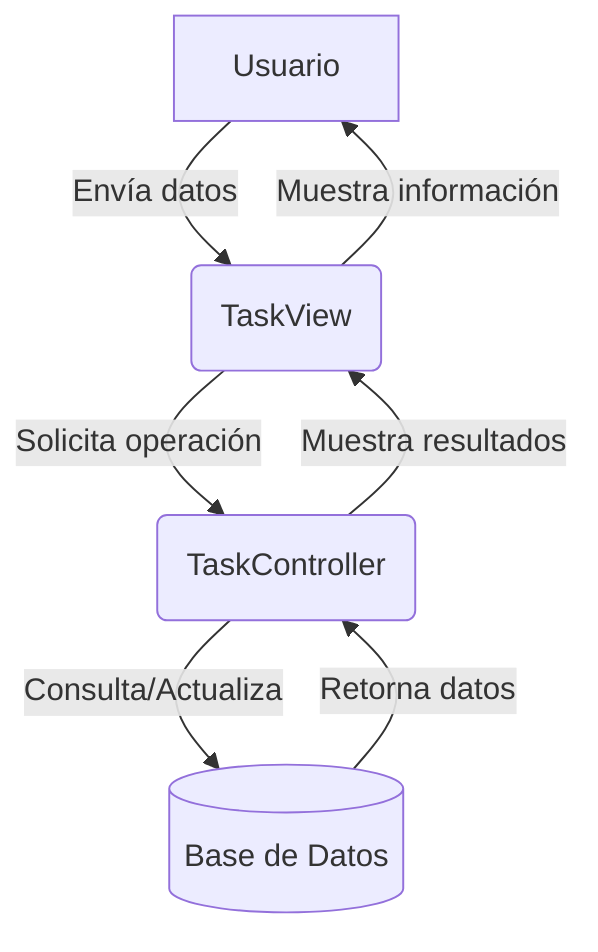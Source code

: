graph TD
    A[Usuario] -->|Envía datos| B(TaskView)
    B -->|Solicita operación| C(TaskController)
    C -->|Consulta/Actualiza| D[(Base de Datos)]
    D -->|Retorna datos| C
    C -->|Muestra resultados| B
    B -->|Muestra información| A